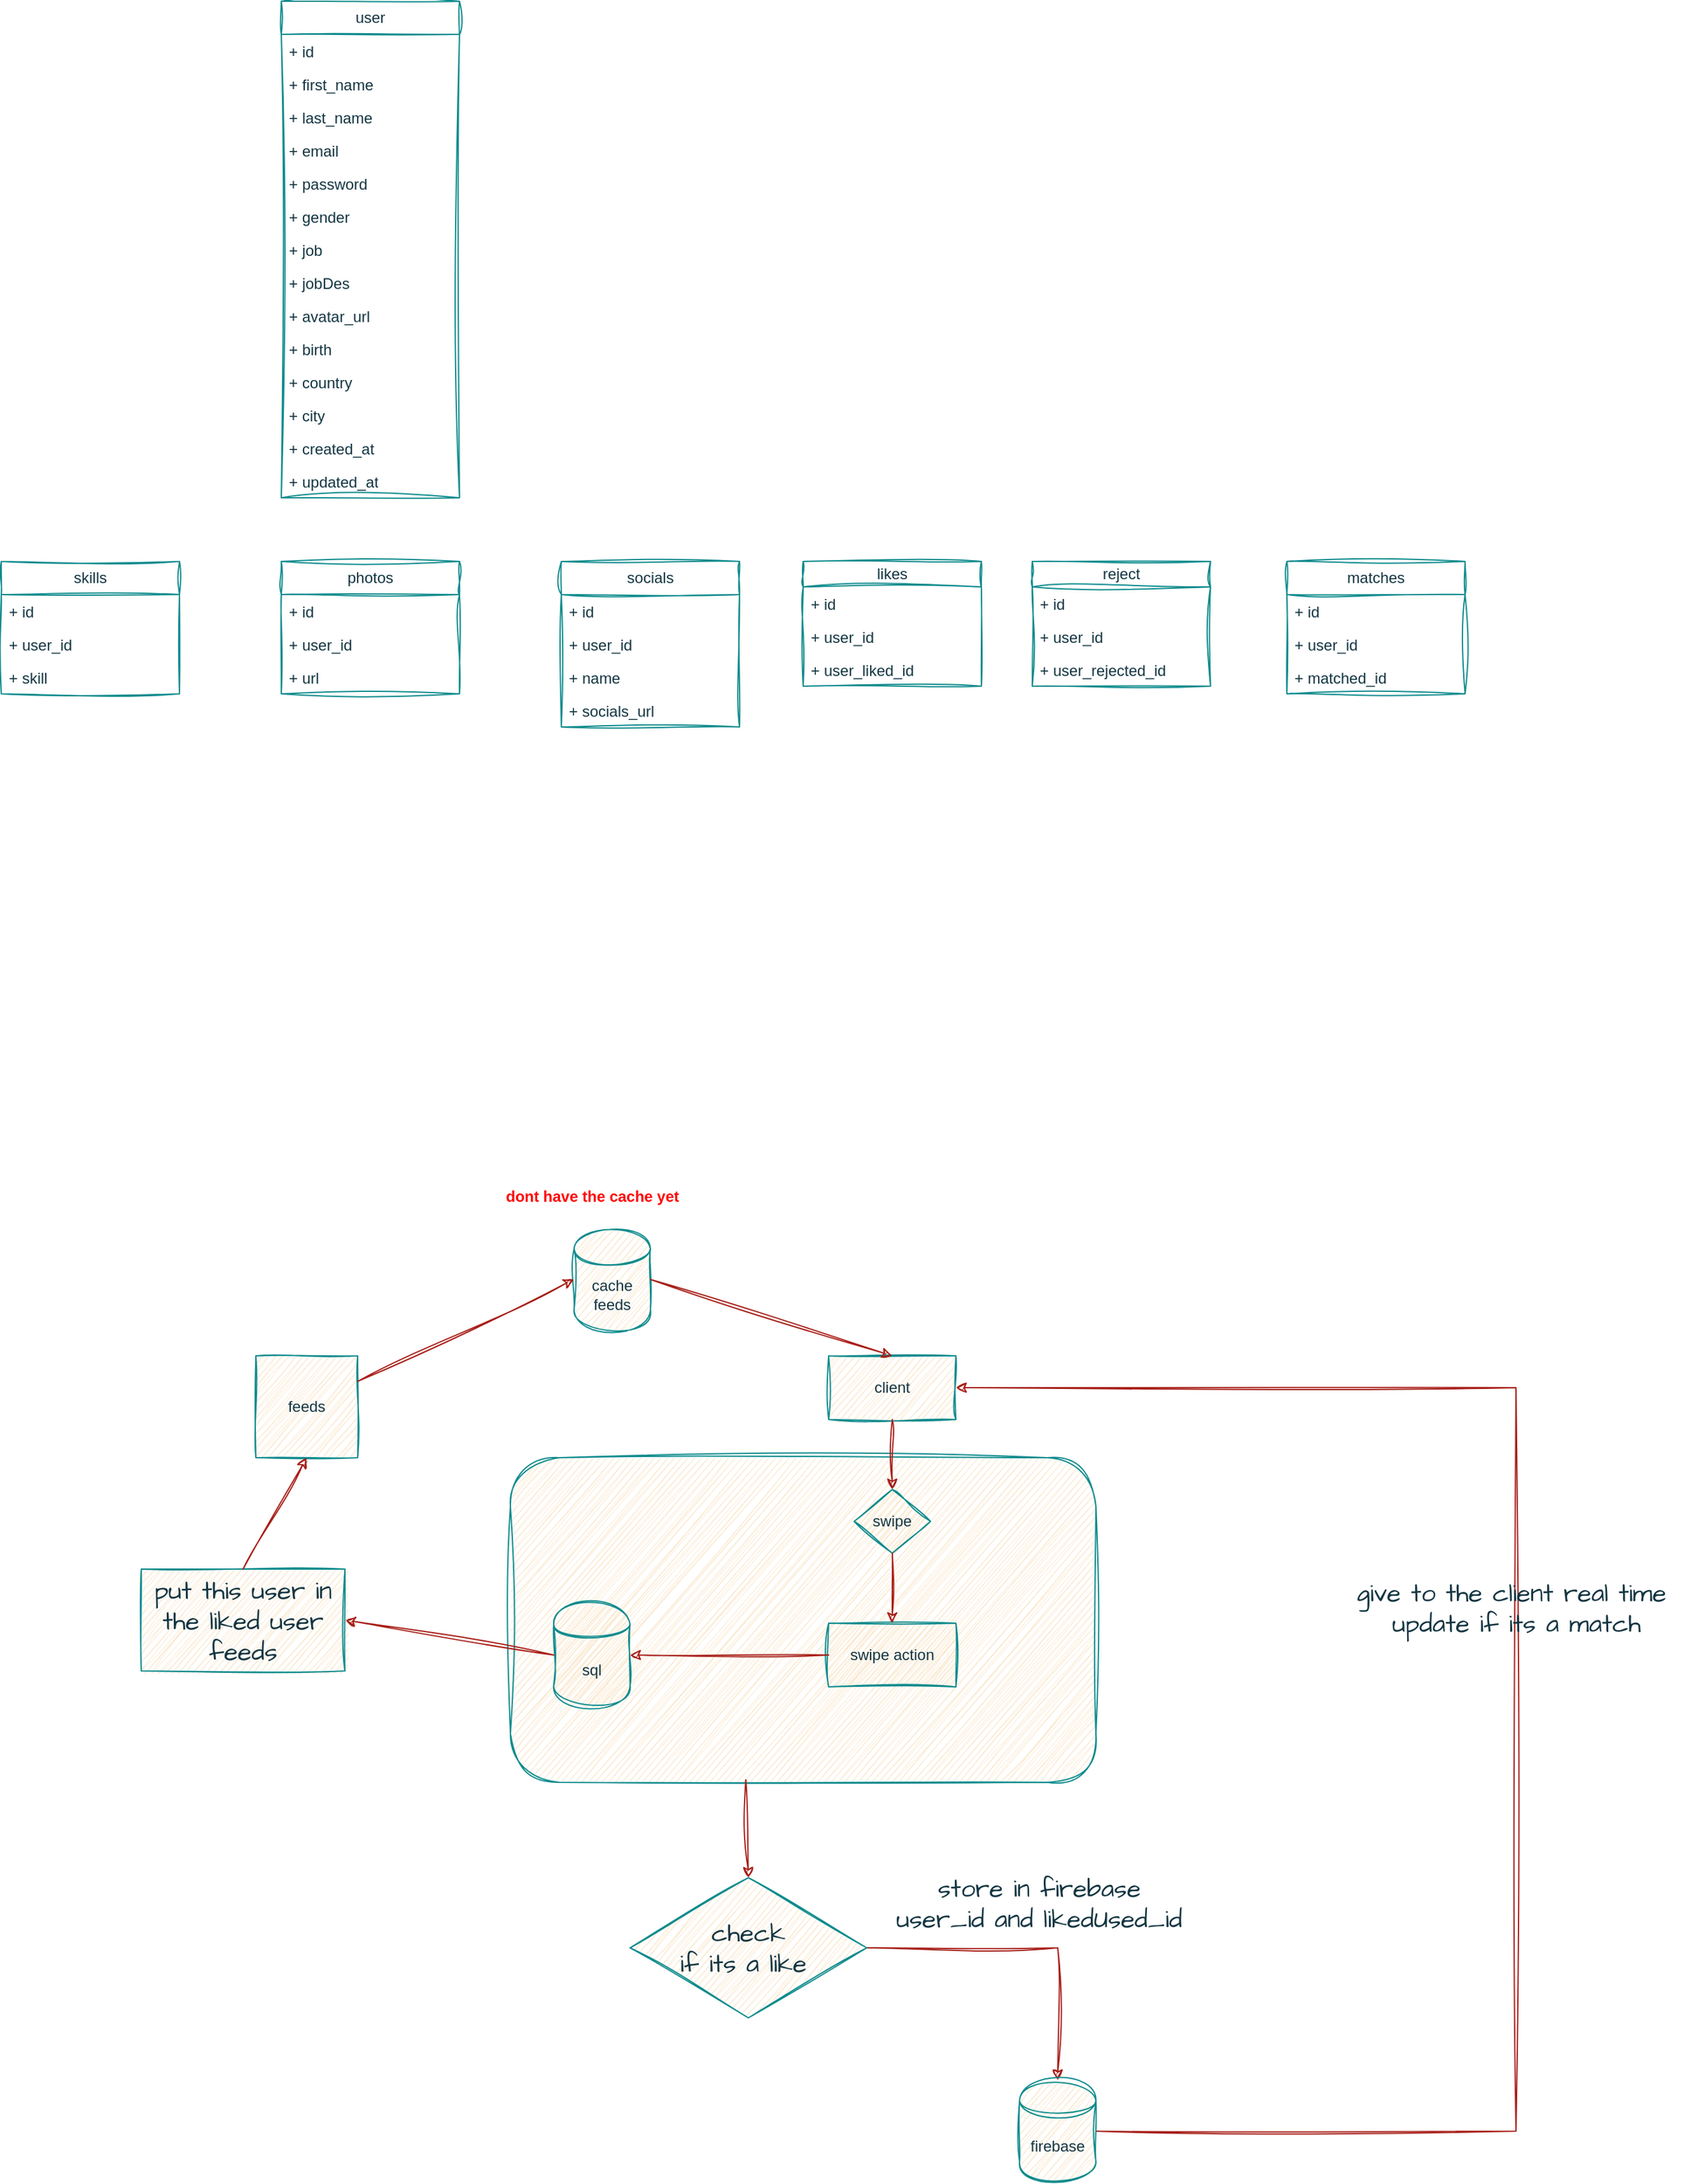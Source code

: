 <mxfile version="22.1.21" type="github">
  <diagram name="Page-1" id="TURWIGDBTlHbRRUk4dpI">
    <mxGraphModel dx="2261" dy="1969" grid="1" gridSize="10" guides="1" tooltips="1" connect="1" arrows="1" fold="1" page="1" pageScale="1" pageWidth="827" pageHeight="1169" math="0" shadow="0">
      <root>
        <mxCell id="0" />
        <mxCell id="1" parent="0" />
        <mxCell id="TVORls7t6HyG4qFCSd16-7" value="" style="rounded=1;whiteSpace=wrap;html=1;fillColor=#FAE5C7;strokeColor=#0F8B8D;glass=0;shadow=0;fillStyle=auto;sketch=1;curveFitting=1;jiggle=2;labelBackgroundColor=none;fontColor=#143642;" vertex="1" parent="1">
          <mxGeometry x="320" y="600" width="460" height="255" as="geometry" />
        </mxCell>
        <mxCell id="Ip3MdyWKFlhcEUy9VpvT-1" value="sql" style="shape=cylinder;whiteSpace=wrap;html=1;boundedLbl=1;backgroundOutline=1;sketch=1;curveFitting=1;jiggle=2;labelBackgroundColor=none;fillColor=#FAE5C7;strokeColor=#0F8B8D;fontColor=#143642;" parent="1" vertex="1">
          <mxGeometry x="354" y="715" width="60" height="80" as="geometry" />
        </mxCell>
        <mxCell id="Ip3MdyWKFlhcEUy9VpvT-2" value="feeds" style="whiteSpace=wrap;html=1;aspect=fixed;sketch=1;curveFitting=1;jiggle=2;labelBackgroundColor=none;fillColor=#FAE5C7;strokeColor=#0F8B8D;fontColor=#143642;" parent="1" vertex="1">
          <mxGeometry x="120" y="520" width="80" height="80" as="geometry" />
        </mxCell>
        <mxCell id="Ip3MdyWKFlhcEUy9VpvT-3" value="swipe" style="shape=rhombus;html=1;dashed=0;whiteSpace=wrap;perimeter=rhombusPerimeter;sketch=1;curveFitting=1;jiggle=2;labelBackgroundColor=none;fillColor=#FAE5C7;strokeColor=#0F8B8D;fontColor=#143642;" parent="1" vertex="1">
          <mxGeometry x="590" y="625" width="60" height="50" as="geometry" />
        </mxCell>
        <mxCell id="Ip3MdyWKFlhcEUy9VpvT-4" value="client" style="html=1;dashed=0;whiteSpace=wrap;sketch=1;curveFitting=1;jiggle=2;labelBackgroundColor=none;fillColor=#FAE5C7;strokeColor=#0F8B8D;fontColor=#143642;" parent="1" vertex="1">
          <mxGeometry x="570" y="520" width="100" height="50" as="geometry" />
        </mxCell>
        <mxCell id="Ip3MdyWKFlhcEUy9VpvT-5" value="swipe action" style="html=1;dashed=0;whiteSpace=wrap;sketch=1;curveFitting=1;jiggle=2;labelBackgroundColor=none;fillColor=#FAE5C7;strokeColor=#0F8B8D;fontColor=#143642;" parent="1" vertex="1">
          <mxGeometry x="570" y="730" width="100" height="50" as="geometry" />
        </mxCell>
        <mxCell id="Ip3MdyWKFlhcEUy9VpvT-6" value="" style="endArrow=classic;html=1;rounded=0;exitX=0.5;exitY=1;exitDx=0;exitDy=0;entryX=0.5;entryY=0;entryDx=0;entryDy=0;sketch=1;curveFitting=1;jiggle=2;labelBackgroundColor=none;strokeColor=#A8201A;fontColor=default;" parent="1" source="Ip3MdyWKFlhcEUy9VpvT-4" target="Ip3MdyWKFlhcEUy9VpvT-3" edge="1">
          <mxGeometry width="50" height="50" relative="1" as="geometry">
            <mxPoint x="390" y="830" as="sourcePoint" />
            <mxPoint x="440" y="780" as="targetPoint" />
          </mxGeometry>
        </mxCell>
        <mxCell id="Ip3MdyWKFlhcEUy9VpvT-7" value="" style="endArrow=classic;html=1;rounded=0;exitX=0.5;exitY=1;exitDx=0;exitDy=0;entryX=0.5;entryY=0;entryDx=0;entryDy=0;sketch=1;curveFitting=1;jiggle=2;labelBackgroundColor=none;strokeColor=#A8201A;fontColor=default;" parent="1" source="Ip3MdyWKFlhcEUy9VpvT-3" target="Ip3MdyWKFlhcEUy9VpvT-5" edge="1">
          <mxGeometry width="50" height="50" relative="1" as="geometry">
            <mxPoint x="400" y="780" as="sourcePoint" />
            <mxPoint x="450" y="730" as="targetPoint" />
          </mxGeometry>
        </mxCell>
        <mxCell id="Ip3MdyWKFlhcEUy9VpvT-9" value="" style="endArrow=classic;html=1;rounded=0;entryX=1;entryY=0.5;entryDx=0;entryDy=0;exitX=0;exitY=0.5;exitDx=0;exitDy=0;sketch=1;curveFitting=1;jiggle=2;labelBackgroundColor=none;strokeColor=#A8201A;fontColor=default;" parent="1" source="Ip3MdyWKFlhcEUy9VpvT-5" target="Ip3MdyWKFlhcEUy9VpvT-1" edge="1">
          <mxGeometry width="50" height="50" relative="1" as="geometry">
            <mxPoint x="500" y="730" as="sourcePoint" />
            <mxPoint x="460" y="780" as="targetPoint" />
          </mxGeometry>
        </mxCell>
        <mxCell id="Ip3MdyWKFlhcEUy9VpvT-13" value="" style="endArrow=classic;html=1;rounded=0;exitX=0;exitY=0.5;exitDx=0;exitDy=0;sketch=1;curveFitting=1;jiggle=2;labelBackgroundColor=none;strokeColor=#A8201A;fontColor=default;entryX=1;entryY=0.5;entryDx=0;entryDy=0;" parent="1" source="Ip3MdyWKFlhcEUy9VpvT-1" target="TVORls7t6HyG4qFCSd16-13" edge="1">
          <mxGeometry width="50" height="50" relative="1" as="geometry">
            <mxPoint x="280" y="690" as="sourcePoint" />
            <mxPoint x="200" y="600" as="targetPoint" />
          </mxGeometry>
        </mxCell>
        <mxCell id="Ip3MdyWKFlhcEUy9VpvT-14" value="cache&lt;br&gt;feeds" style="shape=cylinder;whiteSpace=wrap;html=1;boundedLbl=1;backgroundOutline=1;sketch=1;curveFitting=1;jiggle=2;labelBackgroundColor=none;fillColor=#FAE5C7;strokeColor=#0F8B8D;fontColor=#143642;" parent="1" vertex="1">
          <mxGeometry x="370" y="420" width="60" height="80" as="geometry" />
        </mxCell>
        <mxCell id="Ip3MdyWKFlhcEUy9VpvT-16" value="" style="endArrow=classic;html=1;rounded=0;exitX=1;exitY=0.25;exitDx=0;exitDy=0;entryX=0;entryY=0.5;entryDx=0;entryDy=0;sketch=1;curveFitting=1;jiggle=2;labelBackgroundColor=none;strokeColor=#A8201A;fontColor=default;" parent="1" source="Ip3MdyWKFlhcEUy9VpvT-2" target="Ip3MdyWKFlhcEUy9VpvT-14" edge="1">
          <mxGeometry width="50" height="50" relative="1" as="geometry">
            <mxPoint x="240" y="530" as="sourcePoint" />
            <mxPoint x="290" y="480" as="targetPoint" />
          </mxGeometry>
        </mxCell>
        <mxCell id="Ip3MdyWKFlhcEUy9VpvT-17" value="" style="endArrow=classic;html=1;rounded=0;exitX=1;exitY=0.5;exitDx=0;exitDy=0;entryX=0.5;entryY=0;entryDx=0;entryDy=0;sketch=1;curveFitting=1;jiggle=2;labelBackgroundColor=none;strokeColor=#A8201A;fontColor=default;" parent="1" source="Ip3MdyWKFlhcEUy9VpvT-14" target="Ip3MdyWKFlhcEUy9VpvT-4" edge="1">
          <mxGeometry width="50" height="50" relative="1" as="geometry">
            <mxPoint x="510" y="500" as="sourcePoint" />
            <mxPoint x="560" y="450" as="targetPoint" />
          </mxGeometry>
        </mxCell>
        <mxCell id="JYopb094vWupA5QWK66S-1" value="user" style="swimlane;fontStyle=0;childLayout=stackLayout;horizontal=1;startSize=26;fillColor=none;horizontalStack=0;resizeParent=1;resizeParentMax=0;resizeLast=0;collapsible=1;marginBottom=0;whiteSpace=wrap;html=1;sketch=1;curveFitting=1;jiggle=2;labelBackgroundColor=none;strokeColor=#0F8B8D;fontColor=#143642;" parent="1" vertex="1">
          <mxGeometry x="140" y="-544" width="140" height="390" as="geometry" />
        </mxCell>
        <mxCell id="JYopb094vWupA5QWK66S-8" value="+ id" style="text;strokeColor=none;fillColor=none;align=left;verticalAlign=top;spacingLeft=4;spacingRight=4;overflow=hidden;rotatable=0;points=[[0,0.5],[1,0.5]];portConstraint=eastwest;whiteSpace=wrap;html=1;sketch=1;curveFitting=1;jiggle=2;labelBackgroundColor=none;fontColor=#143642;" parent="JYopb094vWupA5QWK66S-1" vertex="1">
          <mxGeometry y="26" width="140" height="26" as="geometry" />
        </mxCell>
        <mxCell id="JYopb094vWupA5QWK66S-2" value="+ first_name" style="text;strokeColor=none;fillColor=none;align=left;verticalAlign=top;spacingLeft=4;spacingRight=4;overflow=hidden;rotatable=0;points=[[0,0.5],[1,0.5]];portConstraint=eastwest;whiteSpace=wrap;html=1;sketch=1;curveFitting=1;jiggle=2;labelBackgroundColor=none;fontColor=#143642;" parent="JYopb094vWupA5QWK66S-1" vertex="1">
          <mxGeometry y="52" width="140" height="26" as="geometry" />
        </mxCell>
        <mxCell id="JYopb094vWupA5QWK66S-3" value="+ last_name" style="text;strokeColor=none;fillColor=none;align=left;verticalAlign=top;spacingLeft=4;spacingRight=4;overflow=hidden;rotatable=0;points=[[0,0.5],[1,0.5]];portConstraint=eastwest;whiteSpace=wrap;html=1;sketch=1;curveFitting=1;jiggle=2;labelBackgroundColor=none;fontColor=#143642;" parent="JYopb094vWupA5QWK66S-1" vertex="1">
          <mxGeometry y="78" width="140" height="26" as="geometry" />
        </mxCell>
        <mxCell id="JYopb094vWupA5QWK66S-6" value="+ email" style="text;strokeColor=none;fillColor=none;align=left;verticalAlign=top;spacingLeft=4;spacingRight=4;overflow=hidden;rotatable=0;points=[[0,0.5],[1,0.5]];portConstraint=eastwest;whiteSpace=wrap;html=1;sketch=1;curveFitting=1;jiggle=2;labelBackgroundColor=none;fontColor=#143642;" parent="JYopb094vWupA5QWK66S-1" vertex="1">
          <mxGeometry y="104" width="140" height="26" as="geometry" />
        </mxCell>
        <mxCell id="JYopb094vWupA5QWK66S-7" value="+ password" style="text;strokeColor=none;fillColor=none;align=left;verticalAlign=top;spacingLeft=4;spacingRight=4;overflow=hidden;rotatable=0;points=[[0,0.5],[1,0.5]];portConstraint=eastwest;whiteSpace=wrap;html=1;sketch=1;curveFitting=1;jiggle=2;labelBackgroundColor=none;fontColor=#143642;" parent="JYopb094vWupA5QWK66S-1" vertex="1">
          <mxGeometry y="130" width="140" height="26" as="geometry" />
        </mxCell>
        <mxCell id="JYopb094vWupA5QWK66S-18" value="+ gender" style="text;strokeColor=none;fillColor=none;align=left;verticalAlign=top;spacingLeft=4;spacingRight=4;overflow=hidden;rotatable=0;points=[[0,0.5],[1,0.5]];portConstraint=eastwest;whiteSpace=wrap;html=1;sketch=1;curveFitting=1;jiggle=2;labelBackgroundColor=none;fontColor=#143642;" parent="JYopb094vWupA5QWK66S-1" vertex="1">
          <mxGeometry y="156" width="140" height="26" as="geometry" />
        </mxCell>
        <mxCell id="JYopb094vWupA5QWK66S-19" value="+ job" style="text;strokeColor=none;fillColor=none;align=left;verticalAlign=top;spacingLeft=4;spacingRight=4;overflow=hidden;rotatable=0;points=[[0,0.5],[1,0.5]];portConstraint=eastwest;whiteSpace=wrap;html=1;sketch=1;curveFitting=1;jiggle=2;labelBackgroundColor=none;fontColor=#143642;" parent="JYopb094vWupA5QWK66S-1" vertex="1">
          <mxGeometry y="182" width="140" height="26" as="geometry" />
        </mxCell>
        <mxCell id="JYopb094vWupA5QWK66S-20" value="+ jobDes" style="text;strokeColor=none;fillColor=none;align=left;verticalAlign=top;spacingLeft=4;spacingRight=4;overflow=hidden;rotatable=0;points=[[0,0.5],[1,0.5]];portConstraint=eastwest;whiteSpace=wrap;html=1;sketch=1;curveFitting=1;jiggle=2;labelBackgroundColor=none;fontColor=#143642;" parent="JYopb094vWupA5QWK66S-1" vertex="1">
          <mxGeometry y="208" width="140" height="26" as="geometry" />
        </mxCell>
        <mxCell id="JYopb094vWupA5QWK66S-21" value="+ avatar_url" style="text;strokeColor=none;fillColor=none;align=left;verticalAlign=top;spacingLeft=4;spacingRight=4;overflow=hidden;rotatable=0;points=[[0,0.5],[1,0.5]];portConstraint=eastwest;whiteSpace=wrap;html=1;sketch=1;curveFitting=1;jiggle=2;labelBackgroundColor=none;fontColor=#143642;" parent="JYopb094vWupA5QWK66S-1" vertex="1">
          <mxGeometry y="234" width="140" height="26" as="geometry" />
        </mxCell>
        <mxCell id="JYopb094vWupA5QWK66S-22" value="+ birth" style="text;strokeColor=none;fillColor=none;align=left;verticalAlign=top;spacingLeft=4;spacingRight=4;overflow=hidden;rotatable=0;points=[[0,0.5],[1,0.5]];portConstraint=eastwest;whiteSpace=wrap;html=1;sketch=1;curveFitting=1;jiggle=2;labelBackgroundColor=none;fontColor=#143642;" parent="JYopb094vWupA5QWK66S-1" vertex="1">
          <mxGeometry y="260" width="140" height="26" as="geometry" />
        </mxCell>
        <mxCell id="JYopb094vWupA5QWK66S-23" value="+ country" style="text;strokeColor=none;fillColor=none;align=left;verticalAlign=top;spacingLeft=4;spacingRight=4;overflow=hidden;rotatable=0;points=[[0,0.5],[1,0.5]];portConstraint=eastwest;whiteSpace=wrap;html=1;sketch=1;curveFitting=1;jiggle=2;labelBackgroundColor=none;fontColor=#143642;" parent="JYopb094vWupA5QWK66S-1" vertex="1">
          <mxGeometry y="286" width="140" height="26" as="geometry" />
        </mxCell>
        <mxCell id="JYopb094vWupA5QWK66S-24" value="+ city" style="text;strokeColor=none;fillColor=none;align=left;verticalAlign=top;spacingLeft=4;spacingRight=4;overflow=hidden;rotatable=0;points=[[0,0.5],[1,0.5]];portConstraint=eastwest;whiteSpace=wrap;html=1;sketch=1;curveFitting=1;jiggle=2;labelBackgroundColor=none;fontColor=#143642;" parent="JYopb094vWupA5QWK66S-1" vertex="1">
          <mxGeometry y="312" width="140" height="26" as="geometry" />
        </mxCell>
        <mxCell id="JYopb094vWupA5QWK66S-25" value="+ created_at" style="text;strokeColor=none;fillColor=none;align=left;verticalAlign=top;spacingLeft=4;spacingRight=4;overflow=hidden;rotatable=0;points=[[0,0.5],[1,0.5]];portConstraint=eastwest;whiteSpace=wrap;html=1;sketch=1;curveFitting=1;jiggle=2;labelBackgroundColor=none;fontColor=#143642;" parent="JYopb094vWupA5QWK66S-1" vertex="1">
          <mxGeometry y="338" width="140" height="26" as="geometry" />
        </mxCell>
        <mxCell id="JYopb094vWupA5QWK66S-26" value="+ updated_at" style="text;strokeColor=none;fillColor=none;align=left;verticalAlign=top;spacingLeft=4;spacingRight=4;overflow=hidden;rotatable=0;points=[[0,0.5],[1,0.5]];portConstraint=eastwest;whiteSpace=wrap;html=1;sketch=1;curveFitting=1;jiggle=2;labelBackgroundColor=none;fontColor=#143642;" parent="JYopb094vWupA5QWK66S-1" vertex="1">
          <mxGeometry y="364" width="140" height="26" as="geometry" />
        </mxCell>
        <mxCell id="JYopb094vWupA5QWK66S-9" value="likes" style="swimlane;fontStyle=0;childLayout=stackLayout;horizontal=1;startSize=20;fillColor=none;horizontalStack=0;resizeParent=1;resizeParentMax=0;resizeLast=0;collapsible=1;marginBottom=0;whiteSpace=wrap;html=1;sketch=1;curveFitting=1;jiggle=2;labelBackgroundColor=none;strokeColor=#0F8B8D;fontColor=#143642;" parent="1" vertex="1">
          <mxGeometry x="550" y="-104" width="140" height="98" as="geometry" />
        </mxCell>
        <mxCell id="JYopb094vWupA5QWK66S-10" value="+ id" style="text;strokeColor=none;fillColor=none;align=left;verticalAlign=top;spacingLeft=4;spacingRight=4;overflow=hidden;rotatable=0;points=[[0,0.5],[1,0.5]];portConstraint=eastwest;whiteSpace=wrap;html=1;sketch=1;curveFitting=1;jiggle=2;labelBackgroundColor=none;fontColor=#143642;" parent="JYopb094vWupA5QWK66S-9" vertex="1">
          <mxGeometry y="20" width="140" height="26" as="geometry" />
        </mxCell>
        <mxCell id="JYopb094vWupA5QWK66S-11" value="+ user_id" style="text;strokeColor=none;fillColor=none;align=left;verticalAlign=top;spacingLeft=4;spacingRight=4;overflow=hidden;rotatable=0;points=[[0,0.5],[1,0.5]];portConstraint=eastwest;whiteSpace=wrap;html=1;sketch=1;curveFitting=1;jiggle=2;labelBackgroundColor=none;fontColor=#143642;" parent="JYopb094vWupA5QWK66S-9" vertex="1">
          <mxGeometry y="46" width="140" height="26" as="geometry" />
        </mxCell>
        <mxCell id="JYopb094vWupA5QWK66S-12" value="+ user_liked_id" style="text;strokeColor=none;fillColor=none;align=left;verticalAlign=top;spacingLeft=4;spacingRight=4;overflow=hidden;rotatable=0;points=[[0,0.5],[1,0.5]];portConstraint=eastwest;whiteSpace=wrap;html=1;sketch=1;curveFitting=1;jiggle=2;labelBackgroundColor=none;fontColor=#143642;" parent="JYopb094vWupA5QWK66S-9" vertex="1">
          <mxGeometry y="72" width="140" height="26" as="geometry" />
        </mxCell>
        <mxCell id="JYopb094vWupA5QWK66S-13" value="reject" style="swimlane;fontStyle=0;childLayout=stackLayout;horizontal=1;startSize=20;fillColor=none;horizontalStack=0;resizeParent=1;resizeParentMax=0;resizeLast=0;collapsible=1;marginBottom=0;whiteSpace=wrap;html=1;sketch=1;curveFitting=1;jiggle=2;labelBackgroundColor=none;strokeColor=#0F8B8D;fontColor=#143642;" parent="1" vertex="1">
          <mxGeometry x="730" y="-104" width="140" height="98" as="geometry" />
        </mxCell>
        <mxCell id="JYopb094vWupA5QWK66S-14" value="+ id" style="text;strokeColor=none;fillColor=none;align=left;verticalAlign=top;spacingLeft=4;spacingRight=4;overflow=hidden;rotatable=0;points=[[0,0.5],[1,0.5]];portConstraint=eastwest;whiteSpace=wrap;html=1;sketch=1;curveFitting=1;jiggle=2;labelBackgroundColor=none;fontColor=#143642;" parent="JYopb094vWupA5QWK66S-13" vertex="1">
          <mxGeometry y="20" width="140" height="26" as="geometry" />
        </mxCell>
        <mxCell id="JYopb094vWupA5QWK66S-15" value="+ user_id" style="text;strokeColor=none;fillColor=none;align=left;verticalAlign=top;spacingLeft=4;spacingRight=4;overflow=hidden;rotatable=0;points=[[0,0.5],[1,0.5]];portConstraint=eastwest;whiteSpace=wrap;html=1;sketch=1;curveFitting=1;jiggle=2;labelBackgroundColor=none;fontColor=#143642;" parent="JYopb094vWupA5QWK66S-13" vertex="1">
          <mxGeometry y="46" width="140" height="26" as="geometry" />
        </mxCell>
        <mxCell id="JYopb094vWupA5QWK66S-16" value="+ user_rejected_id" style="text;strokeColor=none;fillColor=none;align=left;verticalAlign=top;spacingLeft=4;spacingRight=4;overflow=hidden;rotatable=0;points=[[0,0.5],[1,0.5]];portConstraint=eastwest;whiteSpace=wrap;html=1;sketch=1;curveFitting=1;jiggle=2;labelBackgroundColor=none;fontColor=#143642;" parent="JYopb094vWupA5QWK66S-13" vertex="1">
          <mxGeometry y="72" width="140" height="26" as="geometry" />
        </mxCell>
        <mxCell id="JYopb094vWupA5QWK66S-27" value="photos" style="swimlane;fontStyle=0;childLayout=stackLayout;horizontal=1;startSize=26;fillColor=none;horizontalStack=0;resizeParent=1;resizeParentMax=0;resizeLast=0;collapsible=1;marginBottom=0;whiteSpace=wrap;html=1;sketch=1;curveFitting=1;jiggle=2;labelBackgroundColor=none;strokeColor=#0F8B8D;fontColor=#143642;" parent="1" vertex="1">
          <mxGeometry x="140" y="-104" width="140" height="104" as="geometry" />
        </mxCell>
        <mxCell id="JYopb094vWupA5QWK66S-28" value="+ id" style="text;strokeColor=none;fillColor=none;align=left;verticalAlign=top;spacingLeft=4;spacingRight=4;overflow=hidden;rotatable=0;points=[[0,0.5],[1,0.5]];portConstraint=eastwest;whiteSpace=wrap;html=1;sketch=1;curveFitting=1;jiggle=2;labelBackgroundColor=none;fontColor=#143642;" parent="JYopb094vWupA5QWK66S-27" vertex="1">
          <mxGeometry y="26" width="140" height="26" as="geometry" />
        </mxCell>
        <mxCell id="JYopb094vWupA5QWK66S-29" value="+ user_id" style="text;strokeColor=none;fillColor=none;align=left;verticalAlign=top;spacingLeft=4;spacingRight=4;overflow=hidden;rotatable=0;points=[[0,0.5],[1,0.5]];portConstraint=eastwest;whiteSpace=wrap;html=1;sketch=1;curveFitting=1;jiggle=2;labelBackgroundColor=none;fontColor=#143642;" parent="JYopb094vWupA5QWK66S-27" vertex="1">
          <mxGeometry y="52" width="140" height="26" as="geometry" />
        </mxCell>
        <mxCell id="JYopb094vWupA5QWK66S-30" value="+ url" style="text;strokeColor=none;fillColor=none;align=left;verticalAlign=top;spacingLeft=4;spacingRight=4;overflow=hidden;rotatable=0;points=[[0,0.5],[1,0.5]];portConstraint=eastwest;whiteSpace=wrap;html=1;sketch=1;curveFitting=1;jiggle=2;labelBackgroundColor=none;fontColor=#143642;" parent="JYopb094vWupA5QWK66S-27" vertex="1">
          <mxGeometry y="78" width="140" height="26" as="geometry" />
        </mxCell>
        <mxCell id="JYopb094vWupA5QWK66S-31" value="socials" style="swimlane;fontStyle=0;childLayout=stackLayout;horizontal=1;startSize=26;fillColor=none;horizontalStack=0;resizeParent=1;resizeParentMax=0;resizeLast=0;collapsible=1;marginBottom=0;whiteSpace=wrap;html=1;sketch=1;curveFitting=1;jiggle=2;labelBackgroundColor=none;strokeColor=#0F8B8D;fontColor=#143642;" parent="1" vertex="1">
          <mxGeometry x="360" y="-104" width="140" height="130" as="geometry" />
        </mxCell>
        <mxCell id="JYopb094vWupA5QWK66S-32" value="+ id" style="text;strokeColor=none;fillColor=none;align=left;verticalAlign=top;spacingLeft=4;spacingRight=4;overflow=hidden;rotatable=0;points=[[0,0.5],[1,0.5]];portConstraint=eastwest;whiteSpace=wrap;html=1;sketch=1;curveFitting=1;jiggle=2;labelBackgroundColor=none;fontColor=#143642;" parent="JYopb094vWupA5QWK66S-31" vertex="1">
          <mxGeometry y="26" width="140" height="26" as="geometry" />
        </mxCell>
        <mxCell id="JYopb094vWupA5QWK66S-35" value="+ user_id" style="text;strokeColor=none;fillColor=none;align=left;verticalAlign=top;spacingLeft=4;spacingRight=4;overflow=hidden;rotatable=0;points=[[0,0.5],[1,0.5]];portConstraint=eastwest;whiteSpace=wrap;html=1;sketch=1;curveFitting=1;jiggle=2;labelBackgroundColor=none;fontColor=#143642;" parent="JYopb094vWupA5QWK66S-31" vertex="1">
          <mxGeometry y="52" width="140" height="26" as="geometry" />
        </mxCell>
        <mxCell id="JYopb094vWupA5QWK66S-34" value="+ name" style="text;strokeColor=none;fillColor=none;align=left;verticalAlign=top;spacingLeft=4;spacingRight=4;overflow=hidden;rotatable=0;points=[[0,0.5],[1,0.5]];portConstraint=eastwest;whiteSpace=wrap;html=1;sketch=1;curveFitting=1;jiggle=2;labelBackgroundColor=none;fontColor=#143642;" parent="JYopb094vWupA5QWK66S-31" vertex="1">
          <mxGeometry y="78" width="140" height="26" as="geometry" />
        </mxCell>
        <mxCell id="JYopb094vWupA5QWK66S-33" value="+ socials_url" style="text;strokeColor=none;fillColor=none;align=left;verticalAlign=top;spacingLeft=4;spacingRight=4;overflow=hidden;rotatable=0;points=[[0,0.5],[1,0.5]];portConstraint=eastwest;whiteSpace=wrap;html=1;sketch=1;curveFitting=1;jiggle=2;labelBackgroundColor=none;fontColor=#143642;" parent="JYopb094vWupA5QWK66S-31" vertex="1">
          <mxGeometry y="104" width="140" height="26" as="geometry" />
        </mxCell>
        <mxCell id="JYopb094vWupA5QWK66S-36" value="skills" style="swimlane;fontStyle=0;childLayout=stackLayout;horizontal=1;startSize=26;fillColor=none;horizontalStack=0;resizeParent=1;resizeParentMax=0;resizeLast=0;collapsible=1;marginBottom=0;whiteSpace=wrap;html=1;sketch=1;curveFitting=1;jiggle=2;labelBackgroundColor=none;strokeColor=#0F8B8D;fontColor=#143642;" parent="1" vertex="1">
          <mxGeometry x="-80" y="-104" width="140" height="104" as="geometry" />
        </mxCell>
        <mxCell id="JYopb094vWupA5QWK66S-37" value="+ id" style="text;strokeColor=none;fillColor=none;align=left;verticalAlign=top;spacingLeft=4;spacingRight=4;overflow=hidden;rotatable=0;points=[[0,0.5],[1,0.5]];portConstraint=eastwest;whiteSpace=wrap;html=1;sketch=1;curveFitting=1;jiggle=2;labelBackgroundColor=none;fontColor=#143642;" parent="JYopb094vWupA5QWK66S-36" vertex="1">
          <mxGeometry y="26" width="140" height="26" as="geometry" />
        </mxCell>
        <mxCell id="JYopb094vWupA5QWK66S-38" value="+ user_id" style="text;strokeColor=none;fillColor=none;align=left;verticalAlign=top;spacingLeft=4;spacingRight=4;overflow=hidden;rotatable=0;points=[[0,0.5],[1,0.5]];portConstraint=eastwest;whiteSpace=wrap;html=1;sketch=1;curveFitting=1;jiggle=2;labelBackgroundColor=none;fontColor=#143642;" parent="JYopb094vWupA5QWK66S-36" vertex="1">
          <mxGeometry y="52" width="140" height="26" as="geometry" />
        </mxCell>
        <mxCell id="JYopb094vWupA5QWK66S-39" value="+ skill" style="text;strokeColor=none;fillColor=none;align=left;verticalAlign=top;spacingLeft=4;spacingRight=4;overflow=hidden;rotatable=0;points=[[0,0.5],[1,0.5]];portConstraint=eastwest;whiteSpace=wrap;html=1;sketch=1;curveFitting=1;jiggle=2;labelBackgroundColor=none;fontColor=#143642;" parent="JYopb094vWupA5QWK66S-36" vertex="1">
          <mxGeometry y="78" width="140" height="26" as="geometry" />
        </mxCell>
        <mxCell id="JYopb094vWupA5QWK66S-40" value="matches" style="swimlane;fontStyle=0;childLayout=stackLayout;horizontal=1;startSize=26;fillColor=none;horizontalStack=0;resizeParent=1;resizeParentMax=0;resizeLast=0;collapsible=1;marginBottom=0;whiteSpace=wrap;html=1;sketch=1;curveFitting=1;jiggle=2;labelBackgroundColor=none;strokeColor=#0F8B8D;fontColor=#143642;" parent="1" vertex="1">
          <mxGeometry x="930" y="-104" width="140" height="104" as="geometry" />
        </mxCell>
        <mxCell id="JYopb094vWupA5QWK66S-41" value="+ id" style="text;strokeColor=none;fillColor=none;align=left;verticalAlign=top;spacingLeft=4;spacingRight=4;overflow=hidden;rotatable=0;points=[[0,0.5],[1,0.5]];portConstraint=eastwest;whiteSpace=wrap;html=1;sketch=1;curveFitting=1;jiggle=2;labelBackgroundColor=none;fontColor=#143642;" parent="JYopb094vWupA5QWK66S-40" vertex="1">
          <mxGeometry y="26" width="140" height="26" as="geometry" />
        </mxCell>
        <mxCell id="JYopb094vWupA5QWK66S-42" value="+ user_id" style="text;strokeColor=none;fillColor=none;align=left;verticalAlign=top;spacingLeft=4;spacingRight=4;overflow=hidden;rotatable=0;points=[[0,0.5],[1,0.5]];portConstraint=eastwest;whiteSpace=wrap;html=1;sketch=1;curveFitting=1;jiggle=2;labelBackgroundColor=none;fontColor=#143642;" parent="JYopb094vWupA5QWK66S-40" vertex="1">
          <mxGeometry y="52" width="140" height="26" as="geometry" />
        </mxCell>
        <mxCell id="JYopb094vWupA5QWK66S-43" value="+ matched_id" style="text;strokeColor=none;fillColor=none;align=left;verticalAlign=top;spacingLeft=4;spacingRight=4;overflow=hidden;rotatable=0;points=[[0,0.5],[1,0.5]];portConstraint=eastwest;whiteSpace=wrap;html=1;sketch=1;curveFitting=1;jiggle=2;labelBackgroundColor=none;fontColor=#143642;" parent="JYopb094vWupA5QWK66S-40" vertex="1">
          <mxGeometry y="78" width="140" height="26" as="geometry" />
        </mxCell>
        <mxCell id="TVORls7t6HyG4qFCSd16-2" value="&lt;b&gt;&lt;font color=&quot;#ff0000&quot;&gt;dont have the cache yet&lt;/font&gt;&lt;/b&gt;" style="text;html=1;align=center;verticalAlign=middle;resizable=0;points=[];autosize=1;strokeColor=none;fillColor=none;sketch=1;curveFitting=1;jiggle=2;labelBackgroundColor=none;fontColor=#143642;" vertex="1" parent="1">
          <mxGeometry x="304" y="380" width="160" height="30" as="geometry" />
        </mxCell>
        <mxCell id="TVORls7t6HyG4qFCSd16-13" value="put this user in the liked user feeds" style="rounded=0;whiteSpace=wrap;html=1;sketch=1;hachureGap=4;jiggle=2;curveFitting=1;strokeColor=#0F8B8D;fontFamily=Architects Daughter;fontSource=https%3A%2F%2Ffonts.googleapis.com%2Fcss%3Ffamily%3DArchitects%2BDaughter;fontSize=20;fontColor=#143642;fillColor=#FAE5C7;" vertex="1" parent="1">
          <mxGeometry x="30" y="687.5" width="160" height="80" as="geometry" />
        </mxCell>
        <mxCell id="TVORls7t6HyG4qFCSd16-14" value="" style="endArrow=classic;html=1;rounded=0;sketch=1;hachureGap=4;jiggle=2;curveFitting=1;strokeColor=#A8201A;fontFamily=Architects Daughter;fontSource=https%3A%2F%2Ffonts.googleapis.com%2Fcss%3Ffamily%3DArchitects%2BDaughter;fontSize=16;fontColor=#143642;fillColor=#FAE5C7;exitX=0.5;exitY=0;exitDx=0;exitDy=0;entryX=0.5;entryY=1;entryDx=0;entryDy=0;" edge="1" parent="1" source="TVORls7t6HyG4qFCSd16-13" target="Ip3MdyWKFlhcEUy9VpvT-2">
          <mxGeometry width="50" height="50" relative="1" as="geometry">
            <mxPoint x="120" y="670" as="sourcePoint" />
            <mxPoint x="170" y="620" as="targetPoint" />
          </mxGeometry>
        </mxCell>
        <mxCell id="TVORls7t6HyG4qFCSd16-19" style="edgeStyle=orthogonalEdgeStyle;rounded=0;sketch=1;hachureGap=4;jiggle=2;curveFitting=1;orthogonalLoop=1;jettySize=auto;html=1;entryX=0.5;entryY=0;entryDx=0;entryDy=0;strokeColor=#A8201A;fontFamily=Architects Daughter;fontSource=https%3A%2F%2Ffonts.googleapis.com%2Fcss%3Ffamily%3DArchitects%2BDaughter;fontSize=16;fontColor=#143642;fillColor=#FAE5C7;" edge="1" parent="1" source="TVORls7t6HyG4qFCSd16-16" target="TVORls7t6HyG4qFCSd16-18">
          <mxGeometry relative="1" as="geometry" />
        </mxCell>
        <mxCell id="TVORls7t6HyG4qFCSd16-16" value="check&lt;br&gt;if its a like&amp;nbsp;" style="rhombus;whiteSpace=wrap;html=1;sketch=1;hachureGap=4;jiggle=2;curveFitting=1;strokeColor=#0F8B8D;fontFamily=Architects Daughter;fontSource=https%3A%2F%2Ffonts.googleapis.com%2Fcss%3Ffamily%3DArchitects%2BDaughter;fontSize=20;fontColor=#143642;fillColor=#FAE5C7;" vertex="1" parent="1">
          <mxGeometry x="414" y="930" width="186" height="110" as="geometry" />
        </mxCell>
        <mxCell id="TVORls7t6HyG4qFCSd16-17" value="" style="endArrow=classic;html=1;rounded=0;sketch=1;hachureGap=4;jiggle=2;curveFitting=1;strokeColor=#A8201A;fontFamily=Architects Daughter;fontSource=https%3A%2F%2Ffonts.googleapis.com%2Fcss%3Ffamily%3DArchitects%2BDaughter;fontSize=16;fontColor=#143642;fillColor=#FAE5C7;exitX=0.402;exitY=0.992;exitDx=0;exitDy=0;exitPerimeter=0;entryX=0.5;entryY=0;entryDx=0;entryDy=0;" edge="1" parent="1" source="TVORls7t6HyG4qFCSd16-7" target="TVORls7t6HyG4qFCSd16-16">
          <mxGeometry width="50" height="50" relative="1" as="geometry">
            <mxPoint x="460" y="930" as="sourcePoint" />
            <mxPoint x="510" y="880" as="targetPoint" />
          </mxGeometry>
        </mxCell>
        <mxCell id="TVORls7t6HyG4qFCSd16-21" style="edgeStyle=orthogonalEdgeStyle;rounded=0;sketch=1;hachureGap=4;jiggle=2;curveFitting=1;orthogonalLoop=1;jettySize=auto;html=1;entryX=1;entryY=0.5;entryDx=0;entryDy=0;strokeColor=#A8201A;fontFamily=Architects Daughter;fontSource=https%3A%2F%2Ffonts.googleapis.com%2Fcss%3Ffamily%3DArchitects%2BDaughter;fontSize=16;fontColor=#143642;fillColor=#FAE5C7;" edge="1" parent="1" source="TVORls7t6HyG4qFCSd16-18" target="Ip3MdyWKFlhcEUy9VpvT-4">
          <mxGeometry relative="1" as="geometry">
            <Array as="points">
              <mxPoint x="1110" y="1129" />
              <mxPoint x="1110" y="545" />
            </Array>
          </mxGeometry>
        </mxCell>
        <mxCell id="TVORls7t6HyG4qFCSd16-18" value="firebase" style="shape=cylinder;whiteSpace=wrap;html=1;boundedLbl=1;backgroundOutline=1;sketch=1;curveFitting=1;jiggle=2;labelBackgroundColor=none;fillColor=#FAE5C7;strokeColor=#0F8B8D;fontColor=#143642;" vertex="1" parent="1">
          <mxGeometry x="720" y="1089" width="60" height="80" as="geometry" />
        </mxCell>
        <mxCell id="TVORls7t6HyG4qFCSd16-20" value="store in firebase &lt;br&gt;user_id and likedUsed_id" style="text;html=1;align=center;verticalAlign=middle;resizable=0;points=[];autosize=1;strokeColor=none;fillColor=none;fontSize=20;fontFamily=Architects Daughter;fontColor=#143642;" vertex="1" parent="1">
          <mxGeometry x="610" y="920" width="250" height="60" as="geometry" />
        </mxCell>
        <mxCell id="TVORls7t6HyG4qFCSd16-22" value="give to the client real time&lt;br&gt;&amp;nbsp;update if its a match" style="text;html=1;align=center;verticalAlign=middle;resizable=0;points=[];autosize=1;strokeColor=none;fillColor=none;fontSize=20;fontFamily=Architects Daughter;fontColor=#143642;" vertex="1" parent="1">
          <mxGeometry x="971" y="687.5" width="270" height="60" as="geometry" />
        </mxCell>
      </root>
    </mxGraphModel>
  </diagram>
</mxfile>
